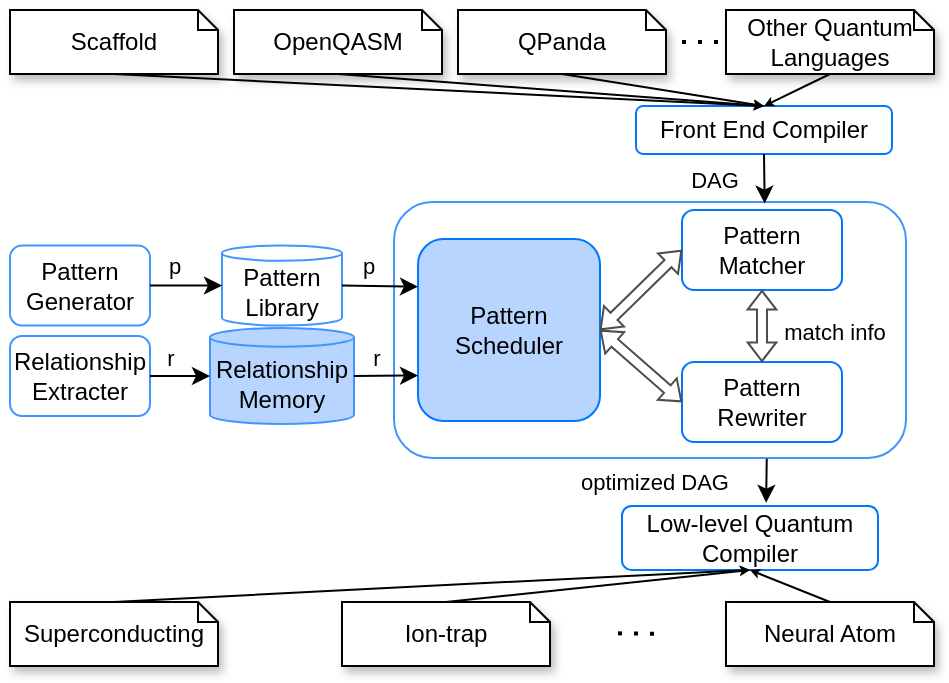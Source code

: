 <mxfile version="21.2.9" type="github">
  <diagram name="第 1 页" id="RrWnzEonAnPFgkYIMk8x">
    <mxGraphModel dx="1194" dy="620" grid="1" gridSize="10" guides="1" tooltips="1" connect="1" arrows="1" fold="1" page="1" pageScale="1" pageWidth="827" pageHeight="1169" math="0" shadow="0">
      <root>
        <mxCell id="0" />
        <mxCell id="1" parent="0" />
        <mxCell id="N5YRzzfWWF3YoBW68ofq-1" value="" style="rounded=1;whiteSpace=wrap;html=1;fillColor=none;strokeColor=#4294FF;" vertex="1" parent="1">
          <mxGeometry x="342" y="176" width="256" height="128" as="geometry" />
        </mxCell>
        <mxCell id="N5YRzzfWWF3YoBW68ofq-2" value="Other Quantum&lt;br&gt;Languages" style="shape=note;size=10;whiteSpace=wrap;html=1;shadow=1;" vertex="1" parent="1">
          <mxGeometry x="508" y="80" width="104" height="32" as="geometry" />
        </mxCell>
        <mxCell id="N5YRzzfWWF3YoBW68ofq-3" value="OpenQASM" style="shape=note;size=10;whiteSpace=wrap;html=1;shadow=1;" vertex="1" parent="1">
          <mxGeometry x="262" y="80" width="104" height="32" as="geometry" />
        </mxCell>
        <mxCell id="N5YRzzfWWF3YoBW68ofq-4" value="Scaffold" style="shape=note;size=10;whiteSpace=wrap;html=1;shadow=1;" vertex="1" parent="1">
          <mxGeometry x="150" y="80" width="104" height="32" as="geometry" />
        </mxCell>
        <mxCell id="N5YRzzfWWF3YoBW68ofq-5" value="QPanda" style="shape=note;size=10;whiteSpace=wrap;html=1;shadow=1;" vertex="1" parent="1">
          <mxGeometry x="374" y="80" width="104" height="32" as="geometry" />
        </mxCell>
        <mxCell id="N5YRzzfWWF3YoBW68ofq-6" value="Front End Compiler" style="rounded=1;whiteSpace=wrap;html=1;strokeColor=#0077FF;" vertex="1" parent="1">
          <mxGeometry x="463" y="128" width="128" height="24" as="geometry" />
        </mxCell>
        <mxCell id="N5YRzzfWWF3YoBW68ofq-7" value="" style="endArrow=classic;html=1;rounded=0;exitX=0.5;exitY=1;exitDx=0;exitDy=0;exitPerimeter=0;entryX=0.5;entryY=0;entryDx=0;entryDy=0;endSize=2;" edge="1" parent="1" source="N5YRzzfWWF3YoBW68ofq-4" target="N5YRzzfWWF3YoBW68ofq-6">
          <mxGeometry width="50" height="50" relative="1" as="geometry">
            <mxPoint x="310" y="34" as="sourcePoint" />
            <mxPoint x="360" y="-16" as="targetPoint" />
          </mxGeometry>
        </mxCell>
        <mxCell id="N5YRzzfWWF3YoBW68ofq-8" value="" style="endArrow=classic;html=1;rounded=0;exitX=0.5;exitY=1;exitDx=0;exitDy=0;exitPerimeter=0;entryX=0.5;entryY=0;entryDx=0;entryDy=0;endSize=2;" edge="1" parent="1" source="N5YRzzfWWF3YoBW68ofq-3" target="N5YRzzfWWF3YoBW68ofq-6">
          <mxGeometry width="50" height="50" relative="1" as="geometry">
            <mxPoint x="210" y="120" as="sourcePoint" />
            <mxPoint x="370" y="144" as="targetPoint" />
          </mxGeometry>
        </mxCell>
        <mxCell id="N5YRzzfWWF3YoBW68ofq-9" value="" style="endArrow=classic;html=1;rounded=0;exitX=0.5;exitY=1;exitDx=0;exitDy=0;exitPerimeter=0;endSize=2;entryX=0.5;entryY=0;entryDx=0;entryDy=0;" edge="1" parent="1" source="N5YRzzfWWF3YoBW68ofq-5" target="N5YRzzfWWF3YoBW68ofq-6">
          <mxGeometry width="50" height="50" relative="1" as="geometry">
            <mxPoint x="310" y="34" as="sourcePoint" />
            <mxPoint x="494" y="176" as="targetPoint" />
          </mxGeometry>
        </mxCell>
        <mxCell id="N5YRzzfWWF3YoBW68ofq-10" value="" style="endArrow=classic;html=1;rounded=0;exitX=0.5;exitY=1;exitDx=0;exitDy=0;exitPerimeter=0;endSize=2;entryX=0.5;entryY=0;entryDx=0;entryDy=0;" edge="1" parent="1" source="N5YRzzfWWF3YoBW68ofq-2" target="N5YRzzfWWF3YoBW68ofq-6">
          <mxGeometry width="50" height="50" relative="1" as="geometry">
            <mxPoint x="310" y="34" as="sourcePoint" />
            <mxPoint x="360" y="136" as="targetPoint" />
          </mxGeometry>
        </mxCell>
        <mxCell id="N5YRzzfWWF3YoBW68ofq-11" value="" style="endArrow=none;dashed=1;html=1;dashPattern=1 3;strokeWidth=2;rounded=0;entryX=0.019;entryY=0.5;entryDx=0;entryDy=0;entryPerimeter=0;" edge="1" parent="1" target="N5YRzzfWWF3YoBW68ofq-2">
          <mxGeometry width="50" height="50" relative="1" as="geometry">
            <mxPoint x="486" y="96" as="sourcePoint" />
            <mxPoint x="502" y="96" as="targetPoint" />
            <Array as="points" />
          </mxGeometry>
        </mxCell>
        <mxCell id="N5YRzzfWWF3YoBW68ofq-12" value="Pattern &lt;br&gt;Matcher" style="rounded=1;whiteSpace=wrap;html=1;strokeColor=#0077FF;" vertex="1" parent="1">
          <mxGeometry x="486" y="180" width="80" height="40" as="geometry" />
        </mxCell>
        <mxCell id="N5YRzzfWWF3YoBW68ofq-13" value="Pattern &lt;br&gt;Rewriter" style="rounded=1;whiteSpace=wrap;html=1;strokeColor=#0077FF;" vertex="1" parent="1">
          <mxGeometry x="486" y="256" width="80" height="40" as="geometry" />
        </mxCell>
        <mxCell id="N5YRzzfWWF3YoBW68ofq-14" value="Pattern&lt;br&gt;Scheduler" style="whiteSpace=wrap;html=1;aspect=fixed;fillColor=#B7D5FF;rounded=1;arcSize=14;strokeColor=#0077FF;" vertex="1" parent="1">
          <mxGeometry x="354" y="194.5" width="91" height="91" as="geometry" />
        </mxCell>
        <mxCell id="N5YRzzfWWF3YoBW68ofq-15" value="Relationship&lt;br&gt;Memory" style="shape=cylinder3;whiteSpace=wrap;html=1;boundedLbl=1;backgroundOutline=1;size=4.667;fillColor=#B7D5FF;strokeColor=#4294FF;" vertex="1" parent="1">
          <mxGeometry x="250" y="239" width="72" height="48" as="geometry" />
        </mxCell>
        <mxCell id="N5YRzzfWWF3YoBW68ofq-16" value="" style="endArrow=classic;html=1;rounded=0;entryX=0;entryY=0.75;entryDx=0;entryDy=0;exitX=1;exitY=0.5;exitDx=0;exitDy=0;exitPerimeter=0;endSize=6;" edge="1" parent="1" source="N5YRzzfWWF3YoBW68ofq-15" target="N5YRzzfWWF3YoBW68ofq-14">
          <mxGeometry relative="1" as="geometry">
            <mxPoint x="283.5" y="271.5" as="sourcePoint" />
            <mxPoint x="559.5" y="379.5" as="targetPoint" />
          </mxGeometry>
        </mxCell>
        <mxCell id="N5YRzzfWWF3YoBW68ofq-17" value="r" style="edgeLabel;resizable=0;html=1;align=center;verticalAlign=middle;rotation=0;" connectable="0" vertex="1" parent="N5YRzzfWWF3YoBW68ofq-16">
          <mxGeometry relative="1" as="geometry">
            <mxPoint x="-5" y="-9" as="offset" />
          </mxGeometry>
        </mxCell>
        <mxCell id="N5YRzzfWWF3YoBW68ofq-18" value="Pattern&lt;br&gt;Library" style="shape=cylinder3;whiteSpace=wrap;html=1;boundedLbl=1;backgroundOutline=1;size=3.833;strokeColor=#4294FF;" vertex="1" parent="1">
          <mxGeometry x="256" y="197.75" width="60" height="40" as="geometry" />
        </mxCell>
        <mxCell id="N5YRzzfWWF3YoBW68ofq-19" value="" style="endArrow=classic;html=1;rounded=0;exitX=1;exitY=0.5;exitDx=0;exitDy=0;exitPerimeter=0;entryX=0;entryY=0.262;entryDx=0;entryDy=0;entryPerimeter=0;endSize=6;" edge="1" parent="1" source="N5YRzzfWWF3YoBW68ofq-18" target="N5YRzzfWWF3YoBW68ofq-14">
          <mxGeometry relative="1" as="geometry">
            <mxPoint x="275.5" y="259.5" as="sourcePoint" />
            <mxPoint x="403.5" y="224.5" as="targetPoint" />
          </mxGeometry>
        </mxCell>
        <mxCell id="N5YRzzfWWF3YoBW68ofq-20" value="p" style="edgeLabel;resizable=0;html=1;align=center;verticalAlign=middle;rotation=0;" connectable="0" vertex="1" parent="N5YRzzfWWF3YoBW68ofq-19">
          <mxGeometry relative="1" as="geometry">
            <mxPoint x="-6" y="-10" as="offset" />
          </mxGeometry>
        </mxCell>
        <mxCell id="N5YRzzfWWF3YoBW68ofq-21" value="match info" style="edgeLabel;resizable=0;html=1;align=center;verticalAlign=middle;" connectable="0" vertex="1" parent="1">
          <mxGeometry x="557.997" y="240.0" as="geometry">
            <mxPoint x="4" y="1" as="offset" />
          </mxGeometry>
        </mxCell>
        <mxCell id="N5YRzzfWWF3YoBW68ofq-22" value="" style="shape=flexArrow;endArrow=classic;startArrow=classic;html=1;rounded=0;width=5;endSize=2.758;startWidth=8.333;startSize=2.758;endWidth=8.333;entryX=1;entryY=0.5;entryDx=0;entryDy=0;exitX=0;exitY=0.5;exitDx=0;exitDy=0;strokeColor=#4D4D4D;" edge="1" parent="1" source="N5YRzzfWWF3YoBW68ofq-13" target="N5YRzzfWWF3YoBW68ofq-14">
          <mxGeometry width="100" height="100" relative="1" as="geometry">
            <mxPoint x="470" y="211" as="sourcePoint" />
            <mxPoint x="434" y="249" as="targetPoint" />
          </mxGeometry>
        </mxCell>
        <mxCell id="N5YRzzfWWF3YoBW68ofq-23" value="" style="shape=flexArrow;endArrow=classic;startArrow=classic;html=1;rounded=0;width=5;endSize=2.758;startWidth=8.333;startSize=2.758;endWidth=8.333;entryX=1;entryY=0.5;entryDx=0;entryDy=0;exitX=0;exitY=0.5;exitDx=0;exitDy=0;fontColor=#B7D5FF;strokeColor=#4D4D4D;" edge="1" parent="1" source="N5YRzzfWWF3YoBW68ofq-12" target="N5YRzzfWWF3YoBW68ofq-14">
          <mxGeometry width="100" height="100" relative="1" as="geometry">
            <mxPoint x="450" y="391" as="sourcePoint" />
            <mxPoint x="414" y="352" as="targetPoint" />
          </mxGeometry>
        </mxCell>
        <mxCell id="N5YRzzfWWF3YoBW68ofq-24" value="" style="shape=flexArrow;endArrow=classic;startArrow=classic;html=1;rounded=0;width=5;endSize=2.758;startWidth=8.333;startSize=2.758;endWidth=8.333;entryX=0.5;entryY=0;entryDx=0;entryDy=0;exitX=0.5;exitY=1;exitDx=0;exitDy=0;strokeColor=#4D4D4D;" edge="1" parent="1" source="N5YRzzfWWF3YoBW68ofq-12" target="N5YRzzfWWF3YoBW68ofq-13">
          <mxGeometry width="100" height="100" relative="1" as="geometry">
            <mxPoint x="470" y="211" as="sourcePoint" />
            <mxPoint x="434" y="249" as="targetPoint" />
          </mxGeometry>
        </mxCell>
        <mxCell id="N5YRzzfWWF3YoBW68ofq-25" value="Pattern&lt;br&gt;Generator" style="rounded=1;whiteSpace=wrap;html=1;strokeColor=#4294FF;" vertex="1" parent="1">
          <mxGeometry x="150" y="197.75" width="70" height="40" as="geometry" />
        </mxCell>
        <mxCell id="N5YRzzfWWF3YoBW68ofq-26" value="Relationship&lt;br&gt;Extracter" style="rounded=1;whiteSpace=wrap;html=1;strokeColor=#4294FF;" vertex="1" parent="1">
          <mxGeometry x="150" y="243" width="70" height="40" as="geometry" />
        </mxCell>
        <mxCell id="N5YRzzfWWF3YoBW68ofq-27" value="" style="endArrow=classic;html=1;rounded=0;exitX=1;exitY=0.5;exitDx=0;exitDy=0;entryX=0;entryY=0.5;entryDx=0;entryDy=0;entryPerimeter=0;endSize=6;" edge="1" parent="1" source="N5YRzzfWWF3YoBW68ofq-25" target="N5YRzzfWWF3YoBW68ofq-18">
          <mxGeometry relative="1" as="geometry">
            <mxPoint x="330" y="226" as="sourcePoint" />
            <mxPoint x="362" y="226" as="targetPoint" />
          </mxGeometry>
        </mxCell>
        <mxCell id="N5YRzzfWWF3YoBW68ofq-28" value="p" style="edgeLabel;resizable=0;html=1;align=center;verticalAlign=middle;rotation=0;" connectable="0" vertex="1" parent="N5YRzzfWWF3YoBW68ofq-27">
          <mxGeometry relative="1" as="geometry">
            <mxPoint x="-6" y="-10" as="offset" />
          </mxGeometry>
        </mxCell>
        <mxCell id="N5YRzzfWWF3YoBW68ofq-29" value="" style="endArrow=classic;html=1;rounded=0;entryX=0;entryY=0.5;entryDx=0;entryDy=0;exitX=1;exitY=0.5;exitDx=0;exitDy=0;endSize=6;entryPerimeter=0;" edge="1" parent="1" source="N5YRzzfWWF3YoBW68ofq-26" target="N5YRzzfWWF3YoBW68ofq-15">
          <mxGeometry relative="1" as="geometry">
            <mxPoint x="336" y="270" as="sourcePoint" />
            <mxPoint x="362" y="271" as="targetPoint" />
          </mxGeometry>
        </mxCell>
        <mxCell id="N5YRzzfWWF3YoBW68ofq-30" value="r" style="edgeLabel;resizable=0;html=1;align=center;verticalAlign=middle;rotation=0;" connectable="0" vertex="1" parent="N5YRzzfWWF3YoBW68ofq-29">
          <mxGeometry relative="1" as="geometry">
            <mxPoint x="-5" y="-9" as="offset" />
          </mxGeometry>
        </mxCell>
        <mxCell id="N5YRzzfWWF3YoBW68ofq-31" value="Low-level Quantum Compiler" style="rounded=1;whiteSpace=wrap;html=1;strokeColor=#0077FF;" vertex="1" parent="1">
          <mxGeometry x="456" y="328" width="128" height="32" as="geometry" />
        </mxCell>
        <mxCell id="N5YRzzfWWF3YoBW68ofq-32" value="" style="endArrow=classic;html=1;rounded=0;entryX=0.563;entryY=-0.051;entryDx=0;entryDy=0;entryPerimeter=0;exitX=0.728;exitY=1.003;exitDx=0;exitDy=0;exitPerimeter=0;" edge="1" parent="1" source="N5YRzzfWWF3YoBW68ofq-1" target="N5YRzzfWWF3YoBW68ofq-31">
          <mxGeometry relative="1" as="geometry">
            <mxPoint x="528" y="302" as="sourcePoint" />
            <mxPoint x="386" y="216" as="targetPoint" />
          </mxGeometry>
        </mxCell>
        <mxCell id="N5YRzzfWWF3YoBW68ofq-33" value="optimized&amp;nbsp;DAG" style="edgeLabel;resizable=0;html=1;align=center;verticalAlign=middle;spacingBottom=7;" connectable="0" vertex="1" parent="N5YRzzfWWF3YoBW68ofq-32">
          <mxGeometry relative="1" as="geometry">
            <mxPoint x="-56" y="4" as="offset" />
          </mxGeometry>
        </mxCell>
        <mxCell id="N5YRzzfWWF3YoBW68ofq-34" value="" style="endArrow=classic;html=1;rounded=0;exitX=0.5;exitY=1;exitDx=0;exitDy=0;entryX=0.724;entryY=0.006;entryDx=0;entryDy=0;entryPerimeter=0;" edge="1" parent="1" source="N5YRzzfWWF3YoBW68ofq-6" target="N5YRzzfWWF3YoBW68ofq-1">
          <mxGeometry relative="1" as="geometry">
            <mxPoint x="286" y="136" as="sourcePoint" />
            <mxPoint x="526" y="168" as="targetPoint" />
          </mxGeometry>
        </mxCell>
        <mxCell id="N5YRzzfWWF3YoBW68ofq-35" value="DAG" style="edgeLabel;resizable=0;html=1;align=center;verticalAlign=middle;" connectable="0" vertex="1" parent="N5YRzzfWWF3YoBW68ofq-34">
          <mxGeometry relative="1" as="geometry">
            <mxPoint x="-25" as="offset" />
          </mxGeometry>
        </mxCell>
        <mxCell id="N5YRzzfWWF3YoBW68ofq-36" value="Superconducting" style="shape=note;size=10;whiteSpace=wrap;html=1;shadow=1;" vertex="1" parent="1">
          <mxGeometry x="150" y="376" width="104" height="32" as="geometry" />
        </mxCell>
        <mxCell id="N5YRzzfWWF3YoBW68ofq-37" value="Neural Atom" style="shape=note;size=10;whiteSpace=wrap;html=1;shadow=1;" vertex="1" parent="1">
          <mxGeometry x="508" y="376" width="104" height="32" as="geometry" />
        </mxCell>
        <mxCell id="N5YRzzfWWF3YoBW68ofq-38" value="Ion-trap" style="shape=note;size=10;whiteSpace=wrap;html=1;shadow=1;" vertex="1" parent="1">
          <mxGeometry x="316" y="376" width="104" height="32" as="geometry" />
        </mxCell>
        <mxCell id="N5YRzzfWWF3YoBW68ofq-39" value="" style="endArrow=classic;html=1;rounded=0;exitX=0.5;exitY=0;exitDx=0;exitDy=0;exitPerimeter=0;entryX=0.5;entryY=1;entryDx=0;entryDy=0;endSize=2;" edge="1" parent="1" source="N5YRzzfWWF3YoBW68ofq-36" target="N5YRzzfWWF3YoBW68ofq-31">
          <mxGeometry width="50" height="50" relative="1" as="geometry">
            <mxPoint x="350" y="266" as="sourcePoint" />
            <mxPoint x="400" y="216" as="targetPoint" />
            <Array as="points">
              <mxPoint x="358" y="368" />
            </Array>
          </mxGeometry>
        </mxCell>
        <mxCell id="N5YRzzfWWF3YoBW68ofq-40" value="" style="endArrow=classic;html=1;rounded=0;exitX=0.5;exitY=0;exitDx=0;exitDy=0;exitPerimeter=0;entryX=0.5;entryY=1;entryDx=0;entryDy=0;endSize=2;" edge="1" parent="1" source="N5YRzzfWWF3YoBW68ofq-38" target="N5YRzzfWWF3YoBW68ofq-31">
          <mxGeometry width="50" height="50" relative="1" as="geometry">
            <mxPoint x="350" y="266" as="sourcePoint" />
            <mxPoint x="400" y="216" as="targetPoint" />
          </mxGeometry>
        </mxCell>
        <mxCell id="N5YRzzfWWF3YoBW68ofq-41" value="" style="endArrow=classic;html=1;rounded=0;exitX=0.5;exitY=0;exitDx=0;exitDy=0;exitPerimeter=0;entryX=0.5;entryY=1;entryDx=0;entryDy=0;endSize=2;" edge="1" parent="1" source="N5YRzzfWWF3YoBW68ofq-37" target="N5YRzzfWWF3YoBW68ofq-31">
          <mxGeometry width="50" height="50" relative="1" as="geometry">
            <mxPoint x="350" y="266" as="sourcePoint" />
            <mxPoint x="400" y="216" as="targetPoint" />
          </mxGeometry>
        </mxCell>
        <mxCell id="N5YRzzfWWF3YoBW68ofq-42" value="" style="endArrow=none;dashed=1;html=1;dashPattern=1 3;strokeWidth=2;rounded=0;" edge="1" parent="1">
          <mxGeometry width="50" height="50" relative="1" as="geometry">
            <mxPoint x="454" y="391.66" as="sourcePoint" />
            <mxPoint x="478" y="392" as="targetPoint" />
            <Array as="points" />
          </mxGeometry>
        </mxCell>
      </root>
    </mxGraphModel>
  </diagram>
</mxfile>
